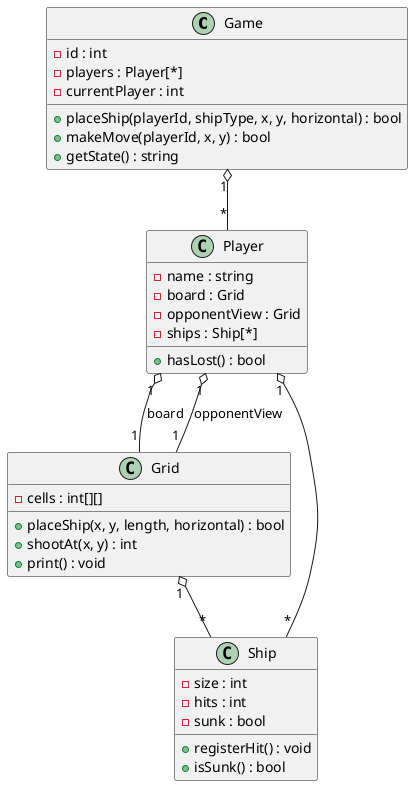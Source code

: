 @startuml

class Game {
    - id : int
    - players : Player[*]
    - currentPlayer : int
    + placeShip(playerId, shipType, x, y, horizontal) : bool
    + makeMove(playerId, x, y) : bool
    + getState() : string
}

class Player {
    - name : string
    - board : Grid
    - opponentView : Grid
    - ships : Ship[*]
    + hasLost() : bool
}

class Grid {
    - cells : int[][]
    + placeShip(x, y, length, horizontal) : bool
    + shootAt(x, y) : int
    + print() : void
}

class Ship {
    - size : int
    - hits : int
    - sunk : bool
    + registerHit() : void
    + isSunk() : bool
}

Game "1" o-- "*" Player
Player "1" o-- "1" Grid : board
Player "1" o-- "1" Grid : opponentView
Player "1" o-- "*" Ship
Grid "1" o-- "*" Ship

@enduml